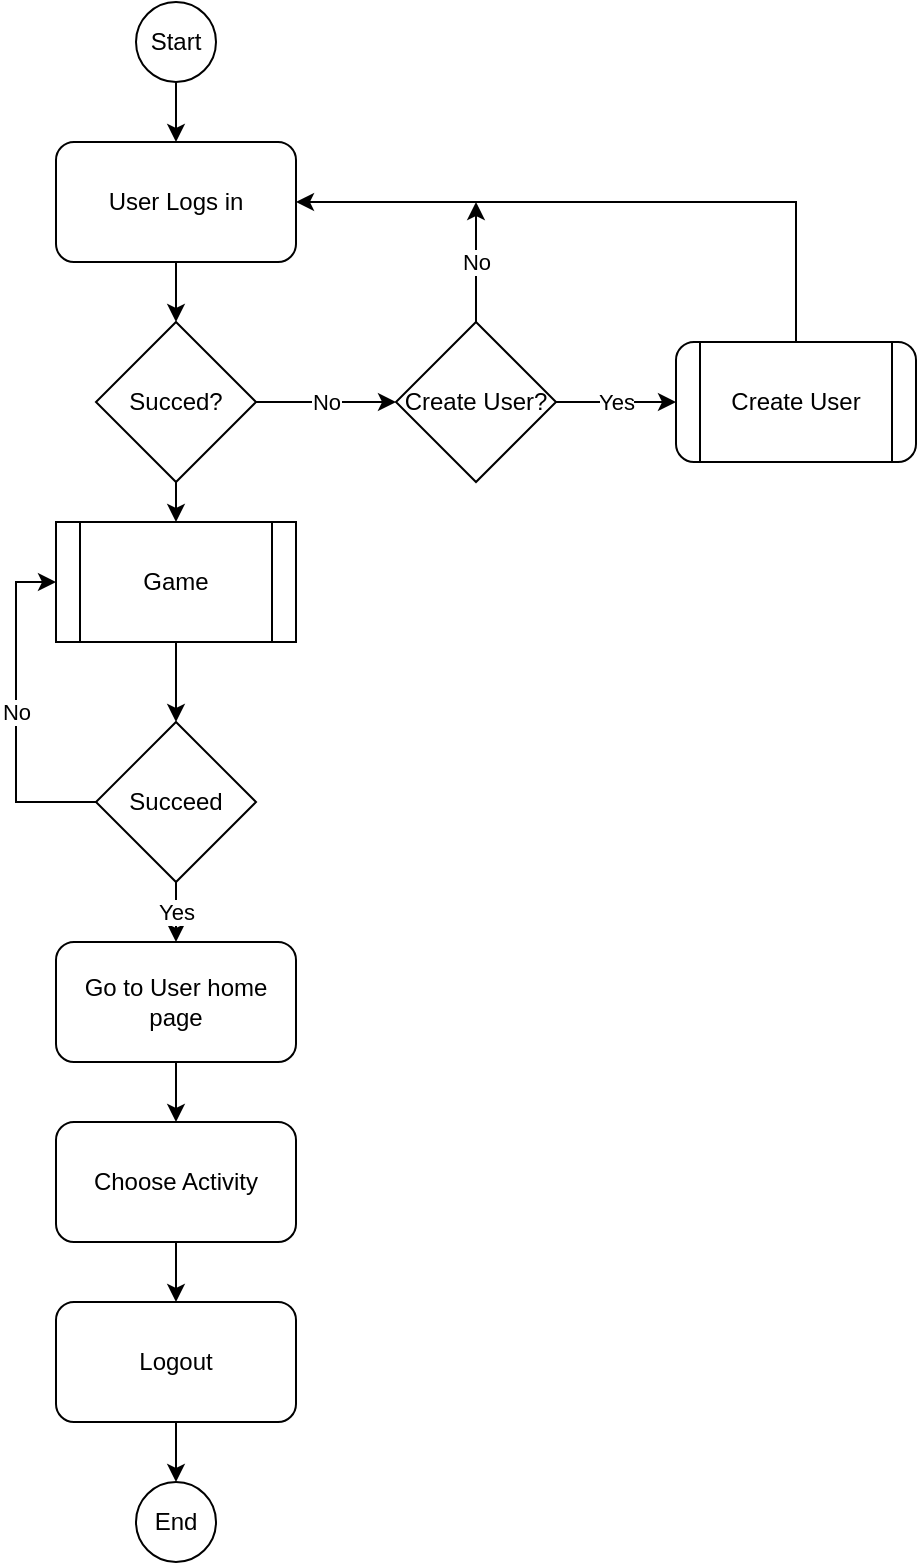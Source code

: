 <mxfile version="28.2.3" pages="3">
  <diagram name="Main Flow" id="pjAIYPasuLSQLpLyKhO5">
    <mxGraphModel dx="997" dy="638" grid="1" gridSize="10" guides="1" tooltips="1" connect="1" arrows="1" fold="1" page="1" pageScale="1" pageWidth="850" pageHeight="1100" math="0" shadow="0">
      <root>
        <mxCell id="0" />
        <mxCell id="1" parent="0" />
        <mxCell id="OOmO2f__sAI6Ec5bMHE--2" style="edgeStyle=orthogonalEdgeStyle;rounded=0;orthogonalLoop=1;jettySize=auto;html=1;exitX=0.5;exitY=1;exitDx=0;exitDy=0;entryX=0.5;entryY=0;entryDx=0;entryDy=0;" edge="1" parent="1" target="OOmO2f__sAI6Ec5bMHE--6">
          <mxGeometry relative="1" as="geometry">
            <mxPoint x="250" y="180" as="sourcePoint" />
            <mxPoint x="250" y="120" as="targetPoint" />
          </mxGeometry>
        </mxCell>
        <mxCell id="OOmO2f__sAI6Ec5bMHE--3" value="Start" style="ellipse;whiteSpace=wrap;html=1;aspect=fixed;" vertex="1" parent="1">
          <mxGeometry x="230" y="140" width="40" height="40" as="geometry" />
        </mxCell>
        <mxCell id="OOmO2f__sAI6Ec5bMHE--4" value="End" style="ellipse;whiteSpace=wrap;html=1;aspect=fixed;" vertex="1" parent="1">
          <mxGeometry x="230" y="880" width="40" height="40" as="geometry" />
        </mxCell>
        <mxCell id="OOmO2f__sAI6Ec5bMHE--5" style="edgeStyle=orthogonalEdgeStyle;rounded=0;orthogonalLoop=1;jettySize=auto;html=1;exitX=0.5;exitY=1;exitDx=0;exitDy=0;entryX=0.5;entryY=0;entryDx=0;entryDy=0;" edge="1" parent="1" source="OOmO2f__sAI6Ec5bMHE--6" target="OOmO2f__sAI6Ec5bMHE--9">
          <mxGeometry relative="1" as="geometry" />
        </mxCell>
        <mxCell id="OOmO2f__sAI6Ec5bMHE--6" value="User Logs in" style="rounded=1;whiteSpace=wrap;html=1;" vertex="1" parent="1">
          <mxGeometry x="190" y="210" width="120" height="60" as="geometry" />
        </mxCell>
        <mxCell id="OOmO2f__sAI6Ec5bMHE--7" value="No" style="edgeStyle=orthogonalEdgeStyle;rounded=0;orthogonalLoop=1;jettySize=auto;html=1;exitX=1;exitY=0.5;exitDx=0;exitDy=0;entryX=0;entryY=0.5;entryDx=0;entryDy=0;" edge="1" parent="1" source="OOmO2f__sAI6Ec5bMHE--9" target="OOmO2f__sAI6Ec5bMHE--12">
          <mxGeometry relative="1" as="geometry" />
        </mxCell>
        <mxCell id="-d7uo09sc_PJhQ4rvEvB-4" style="edgeStyle=orthogonalEdgeStyle;rounded=0;orthogonalLoop=1;jettySize=auto;html=1;exitX=0.5;exitY=1;exitDx=0;exitDy=0;entryX=0.5;entryY=0;entryDx=0;entryDy=0;" edge="1" parent="1" source="OOmO2f__sAI6Ec5bMHE--9" target="-d7uo09sc_PJhQ4rvEvB-1">
          <mxGeometry relative="1" as="geometry" />
        </mxCell>
        <mxCell id="OOmO2f__sAI6Ec5bMHE--9" value="Succed?" style="rhombus;whiteSpace=wrap;html=1;" vertex="1" parent="1">
          <mxGeometry x="210" y="300" width="80" height="80" as="geometry" />
        </mxCell>
        <mxCell id="OOmO2f__sAI6Ec5bMHE--10" value="Yes" style="edgeStyle=orthogonalEdgeStyle;rounded=0;orthogonalLoop=1;jettySize=auto;html=1;exitX=1;exitY=0.5;exitDx=0;exitDy=0;entryX=0;entryY=0.5;entryDx=0;entryDy=0;" edge="1" parent="1" source="OOmO2f__sAI6Ec5bMHE--12" target="OOmO2f__sAI6Ec5bMHE--16">
          <mxGeometry relative="1" as="geometry" />
        </mxCell>
        <mxCell id="OOmO2f__sAI6Ec5bMHE--11" value="No" style="edgeStyle=orthogonalEdgeStyle;rounded=0;orthogonalLoop=1;jettySize=auto;html=1;exitX=0.5;exitY=0;exitDx=0;exitDy=0;" edge="1" parent="1" source="OOmO2f__sAI6Ec5bMHE--12">
          <mxGeometry relative="1" as="geometry">
            <mxPoint x="400" y="240" as="targetPoint" />
          </mxGeometry>
        </mxCell>
        <mxCell id="OOmO2f__sAI6Ec5bMHE--12" value="Create User?" style="rhombus;whiteSpace=wrap;html=1;" vertex="1" parent="1">
          <mxGeometry x="360" y="300" width="80" height="80" as="geometry" />
        </mxCell>
        <mxCell id="OOmO2f__sAI6Ec5bMHE--13" value="" style="edgeStyle=orthogonalEdgeStyle;rounded=0;orthogonalLoop=1;jettySize=auto;html=1;" edge="1" parent="1" source="OOmO2f__sAI6Ec5bMHE--14" target="OOmO2f__sAI6Ec5bMHE--18">
          <mxGeometry relative="1" as="geometry" />
        </mxCell>
        <mxCell id="OOmO2f__sAI6Ec5bMHE--14" value="Go to User home page" style="rounded=1;whiteSpace=wrap;html=1;" vertex="1" parent="1">
          <mxGeometry x="190" y="610" width="120" height="60" as="geometry" />
        </mxCell>
        <mxCell id="OOmO2f__sAI6Ec5bMHE--15" style="edgeStyle=orthogonalEdgeStyle;rounded=0;orthogonalLoop=1;jettySize=auto;html=1;exitX=0.5;exitY=0;exitDx=0;exitDy=0;entryX=1;entryY=0.5;entryDx=0;entryDy=0;" edge="1" parent="1" source="OOmO2f__sAI6Ec5bMHE--16" target="OOmO2f__sAI6Ec5bMHE--6">
          <mxGeometry relative="1" as="geometry">
            <mxPoint x="400" y="240" as="targetPoint" />
          </mxGeometry>
        </mxCell>
        <mxCell id="OOmO2f__sAI6Ec5bMHE--16" value="Create User" style="rounded=1;whiteSpace=wrap;html=1;shape=process;backgroundOutline=1;" vertex="1" parent="1">
          <mxGeometry x="500" y="310" width="120" height="60" as="geometry" />
        </mxCell>
        <mxCell id="OOmO2f__sAI6Ec5bMHE--17" value="" style="edgeStyle=orthogonalEdgeStyle;rounded=0;orthogonalLoop=1;jettySize=auto;html=1;" edge="1" parent="1" source="OOmO2f__sAI6Ec5bMHE--18" target="OOmO2f__sAI6Ec5bMHE--20">
          <mxGeometry relative="1" as="geometry" />
        </mxCell>
        <mxCell id="OOmO2f__sAI6Ec5bMHE--18" value="Choose Activity" style="whiteSpace=wrap;html=1;rounded=1;" vertex="1" parent="1">
          <mxGeometry x="190" y="700" width="120" height="60" as="geometry" />
        </mxCell>
        <mxCell id="OOmO2f__sAI6Ec5bMHE--19" style="edgeStyle=orthogonalEdgeStyle;rounded=0;orthogonalLoop=1;jettySize=auto;html=1;exitX=0.5;exitY=1;exitDx=0;exitDy=0;entryX=0.5;entryY=0;entryDx=0;entryDy=0;" edge="1" parent="1" source="OOmO2f__sAI6Ec5bMHE--20" target="OOmO2f__sAI6Ec5bMHE--4">
          <mxGeometry relative="1" as="geometry" />
        </mxCell>
        <mxCell id="OOmO2f__sAI6Ec5bMHE--20" value="Logout" style="whiteSpace=wrap;html=1;rounded=1;" vertex="1" parent="1">
          <mxGeometry x="190" y="790" width="120" height="60" as="geometry" />
        </mxCell>
        <mxCell id="-d7uo09sc_PJhQ4rvEvB-6" style="edgeStyle=orthogonalEdgeStyle;rounded=0;orthogonalLoop=1;jettySize=auto;html=1;exitX=0.5;exitY=1;exitDx=0;exitDy=0;entryX=0.5;entryY=0;entryDx=0;entryDy=0;" edge="1" parent="1" source="-d7uo09sc_PJhQ4rvEvB-1" target="-d7uo09sc_PJhQ4rvEvB-5">
          <mxGeometry relative="1" as="geometry" />
        </mxCell>
        <mxCell id="-d7uo09sc_PJhQ4rvEvB-1" value="Game" style="shape=process;whiteSpace=wrap;html=1;backgroundOutline=1;" vertex="1" parent="1">
          <mxGeometry x="190" y="400" width="120" height="60" as="geometry" />
        </mxCell>
        <mxCell id="-d7uo09sc_PJhQ4rvEvB-8" value="Yes" style="edgeStyle=orthogonalEdgeStyle;rounded=0;orthogonalLoop=1;jettySize=auto;html=1;exitX=0.5;exitY=1;exitDx=0;exitDy=0;entryX=0.5;entryY=0;entryDx=0;entryDy=0;" edge="1" parent="1" source="-d7uo09sc_PJhQ4rvEvB-5" target="OOmO2f__sAI6Ec5bMHE--14">
          <mxGeometry relative="1" as="geometry" />
        </mxCell>
        <mxCell id="-d7uo09sc_PJhQ4rvEvB-10" value="No" style="edgeStyle=orthogonalEdgeStyle;rounded=0;orthogonalLoop=1;jettySize=auto;html=1;exitX=0;exitY=0.5;exitDx=0;exitDy=0;entryX=0;entryY=0.5;entryDx=0;entryDy=0;" edge="1" parent="1" source="-d7uo09sc_PJhQ4rvEvB-5" target="-d7uo09sc_PJhQ4rvEvB-1">
          <mxGeometry relative="1" as="geometry" />
        </mxCell>
        <mxCell id="-d7uo09sc_PJhQ4rvEvB-5" value="Succeed" style="rhombus;whiteSpace=wrap;html=1;" vertex="1" parent="1">
          <mxGeometry x="210" y="500" width="80" height="80" as="geometry" />
        </mxCell>
      </root>
    </mxGraphModel>
  </diagram>
  <diagram id="qpW_D4zLT1BnkpCPRj8o" name="Game">
    <mxGraphModel dx="997" dy="638" grid="1" gridSize="10" guides="1" tooltips="1" connect="1" arrows="1" fold="1" page="1" pageScale="1" pageWidth="850" pageHeight="1100" math="0" shadow="0">
      <root>
        <mxCell id="0" />
        <mxCell id="1" parent="0" />
        <mxCell id="DUrq_tXL7icfHCRuOtBh-1" value="" style="edgeStyle=orthogonalEdgeStyle;rounded=0;orthogonalLoop=1;jettySize=auto;html=1;" edge="1" parent="1" source="DUrq_tXL7icfHCRuOtBh-2" target="DUrq_tXL7icfHCRuOtBh-3">
          <mxGeometry relative="1" as="geometry" />
        </mxCell>
        <mxCell id="DUrq_tXL7icfHCRuOtBh-2" value="Game" style="ellipse;whiteSpace=wrap;html=1;aspect=fixed;" vertex="1" parent="1">
          <mxGeometry x="140" y="100" width="40" height="40" as="geometry" />
        </mxCell>
        <mxCell id="DUrq_tXL7icfHCRuOtBh-3" value="Mini game" style="shape=process;whiteSpace=wrap;html=1;backgroundOutline=1;" vertex="1" parent="1">
          <mxGeometry x="100" y="180" width="120" height="60" as="geometry" />
        </mxCell>
      </root>
    </mxGraphModel>
  </diagram>
  <diagram id="6SO6UsiT71qyRd8Ectvt" name="Create User">
    <mxGraphModel dx="997" dy="638" grid="1" gridSize="10" guides="1" tooltips="1" connect="1" arrows="1" fold="1" page="1" pageScale="1" pageWidth="850" pageHeight="1100" math="0" shadow="0">
      <root>
        <mxCell id="0" />
        <mxCell id="1" parent="0" />
        <mxCell id="-EVa_VFJcc5N0RKcG7ni-2" style="edgeStyle=orthogonalEdgeStyle;rounded=0;orthogonalLoop=1;jettySize=auto;html=1;exitX=0.5;exitY=1;exitDx=0;exitDy=0;entryX=0.5;entryY=0;entryDx=0;entryDy=0;" edge="1" parent="1" source="bLb63dWVyqMDFsnu1t4B-1" target="-EVa_VFJcc5N0RKcG7ni-1">
          <mxGeometry relative="1" as="geometry" />
        </mxCell>
        <mxCell id="bLb63dWVyqMDFsnu1t4B-1" value="Create User" style="ellipse;whiteSpace=wrap;html=1;aspect=fixed;" vertex="1" parent="1">
          <mxGeometry x="120" y="80" width="80" height="80" as="geometry" />
        </mxCell>
        <mxCell id="c2JxxAvYd308JT6zsOXU-2" style="edgeStyle=orthogonalEdgeStyle;rounded=0;orthogonalLoop=1;jettySize=auto;html=1;exitX=0.5;exitY=1;exitDx=0;exitDy=0;entryX=0.5;entryY=0;entryDx=0;entryDy=0;" edge="1" parent="1" source="-EVa_VFJcc5N0RKcG7ni-1" target="c2JxxAvYd308JT6zsOXU-1">
          <mxGeometry relative="1" as="geometry" />
        </mxCell>
        <mxCell id="-EVa_VFJcc5N0RKcG7ni-1" value="Get User Information" style="rounded=1;whiteSpace=wrap;html=1;" vertex="1" parent="1">
          <mxGeometry x="100" y="200" width="120" height="60" as="geometry" />
        </mxCell>
        <mxCell id="c2JxxAvYd308JT6zsOXU-5" value="Fail" style="edgeStyle=orthogonalEdgeStyle;rounded=0;orthogonalLoop=1;jettySize=auto;html=1;exitX=1;exitY=0.5;exitDx=0;exitDy=0;entryX=1;entryY=0.5;entryDx=0;entryDy=0;" edge="1" parent="1" source="c2JxxAvYd308JT6zsOXU-1" target="-EVa_VFJcc5N0RKcG7ni-1">
          <mxGeometry relative="1" as="geometry">
            <mxPoint x="280" y="230" as="targetPoint" />
            <Array as="points">
              <mxPoint x="280" y="320" />
              <mxPoint x="280" y="230" />
            </Array>
          </mxGeometry>
        </mxCell>
        <mxCell id="c2JxxAvYd308JT6zsOXU-8" style="edgeStyle=orthogonalEdgeStyle;rounded=0;orthogonalLoop=1;jettySize=auto;html=1;exitX=0.5;exitY=1;exitDx=0;exitDy=0;entryX=0.5;entryY=0;entryDx=0;entryDy=0;" edge="1" parent="1" source="c2JxxAvYd308JT6zsOXU-1" target="c2JxxAvYd308JT6zsOXU-7">
          <mxGeometry relative="1" as="geometry" />
        </mxCell>
        <mxCell id="c2JxxAvYd308JT6zsOXU-1" value="Validate&amp;nbsp;&lt;div&gt;User Info&lt;/div&gt;" style="rhombus;whiteSpace=wrap;html=1;" vertex="1" parent="1">
          <mxGeometry x="120" y="280" width="80" height="80" as="geometry" />
        </mxCell>
        <mxCell id="c2JxxAvYd308JT6zsOXU-12" style="edgeStyle=orthogonalEdgeStyle;rounded=0;orthogonalLoop=1;jettySize=auto;html=1;exitX=0.5;exitY=1;exitDx=0;exitDy=0;entryX=0.5;entryY=0;entryDx=0;entryDy=0;" edge="1" parent="1" source="c2JxxAvYd308JT6zsOXU-7" target="c2JxxAvYd308JT6zsOXU-10">
          <mxGeometry relative="1" as="geometry" />
        </mxCell>
        <mxCell id="c2JxxAvYd308JT6zsOXU-7" value="Write User Info to Database" style="shape=process;whiteSpace=wrap;html=1;backgroundOutline=1;" vertex="1" parent="1">
          <mxGeometry x="100" y="390" width="120" height="60" as="geometry" />
        </mxCell>
        <mxCell id="c2JxxAvYd308JT6zsOXU-13" style="edgeStyle=orthogonalEdgeStyle;rounded=0;orthogonalLoop=1;jettySize=auto;html=1;exitX=0.5;exitY=1;exitDx=0;exitDy=0;entryX=0.5;entryY=0;entryDx=0;entryDy=0;" edge="1" parent="1" source="c2JxxAvYd308JT6zsOXU-10" target="c2JxxAvYd308JT6zsOXU-11">
          <mxGeometry relative="1" as="geometry" />
        </mxCell>
        <mxCell id="c2JxxAvYd308JT6zsOXU-10" value="Return to Login Page" style="rounded=1;whiteSpace=wrap;html=1;" vertex="1" parent="1">
          <mxGeometry x="100" y="480" width="120" height="60" as="geometry" />
        </mxCell>
        <mxCell id="c2JxxAvYd308JT6zsOXU-11" value="Login" style="ellipse;whiteSpace=wrap;html=1;aspect=fixed;" vertex="1" parent="1">
          <mxGeometry x="120" y="580" width="80" height="80" as="geometry" />
        </mxCell>
      </root>
    </mxGraphModel>
  </diagram>
</mxfile>
